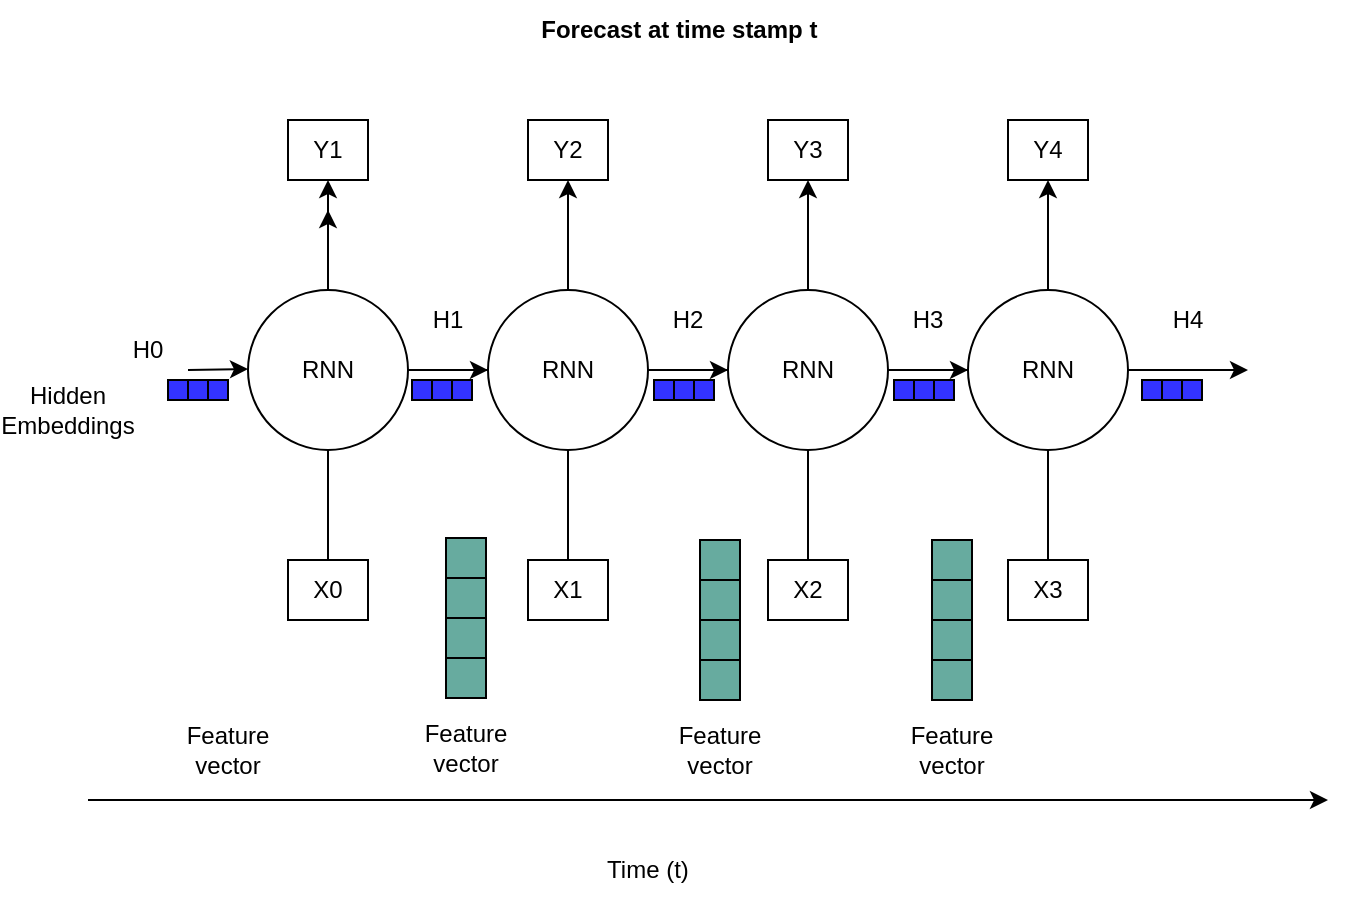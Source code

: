 <mxfile version="24.0.7" type="github">
  <diagram name="Page-1" id="CbihS8RWMfCkyPCEIJT7">
    <mxGraphModel dx="1434" dy="822" grid="1" gridSize="10" guides="1" tooltips="1" connect="1" arrows="1" fold="1" page="1" pageScale="1" pageWidth="827" pageHeight="1169" math="0" shadow="0">
      <root>
        <mxCell id="0" />
        <mxCell id="1" parent="0" />
        <mxCell id="soZgtZPzy2yuuwHxE616-3" value="" style="edgeStyle=orthogonalEdgeStyle;rounded=0;orthogonalLoop=1;jettySize=auto;html=1;fillColor=#3333FF;" edge="1" parent="1" source="soZgtZPzy2yuuwHxE616-1" target="soZgtZPzy2yuuwHxE616-2">
          <mxGeometry relative="1" as="geometry" />
        </mxCell>
        <mxCell id="soZgtZPzy2yuuwHxE616-9" value="" style="edgeStyle=orthogonalEdgeStyle;rounded=0;orthogonalLoop=1;jettySize=auto;html=1;" edge="1" parent="1" source="soZgtZPzy2yuuwHxE616-1">
          <mxGeometry relative="1" as="geometry">
            <mxPoint x="240" y="225" as="targetPoint" />
          </mxGeometry>
        </mxCell>
        <mxCell id="soZgtZPzy2yuuwHxE616-11" value="" style="edgeStyle=orthogonalEdgeStyle;rounded=0;orthogonalLoop=1;jettySize=auto;html=1;" edge="1" parent="1" source="soZgtZPzy2yuuwHxE616-1" target="soZgtZPzy2yuuwHxE616-10">
          <mxGeometry relative="1" as="geometry" />
        </mxCell>
        <mxCell id="soZgtZPzy2yuuwHxE616-1" value="" style="rounded=0;whiteSpace=wrap;html=1;" vertex="1" parent="1">
          <mxGeometry x="220" y="290" width="40" height="30" as="geometry" />
        </mxCell>
        <mxCell id="soZgtZPzy2yuuwHxE616-5" value="" style="edgeStyle=orthogonalEdgeStyle;rounded=0;orthogonalLoop=1;jettySize=auto;html=1;fillColor=#3333FF;" edge="1" parent="1" source="soZgtZPzy2yuuwHxE616-2" target="soZgtZPzy2yuuwHxE616-4">
          <mxGeometry relative="1" as="geometry" />
        </mxCell>
        <mxCell id="soZgtZPzy2yuuwHxE616-13" value="" style="edgeStyle=orthogonalEdgeStyle;rounded=0;orthogonalLoop=1;jettySize=auto;html=1;" edge="1" parent="1" source="soZgtZPzy2yuuwHxE616-2" target="soZgtZPzy2yuuwHxE616-12">
          <mxGeometry relative="1" as="geometry" />
        </mxCell>
        <mxCell id="soZgtZPzy2yuuwHxE616-2" value="" style="rounded=0;whiteSpace=wrap;html=1;" vertex="1" parent="1">
          <mxGeometry x="340" y="290" width="40" height="30" as="geometry" />
        </mxCell>
        <mxCell id="soZgtZPzy2yuuwHxE616-7" value="" style="edgeStyle=orthogonalEdgeStyle;rounded=0;orthogonalLoop=1;jettySize=auto;html=1;fillColor=#3333FF;" edge="1" parent="1" source="soZgtZPzy2yuuwHxE616-4" target="soZgtZPzy2yuuwHxE616-6">
          <mxGeometry relative="1" as="geometry" />
        </mxCell>
        <mxCell id="soZgtZPzy2yuuwHxE616-15" value="" style="edgeStyle=orthogonalEdgeStyle;rounded=0;orthogonalLoop=1;jettySize=auto;html=1;" edge="1" parent="1" source="soZgtZPzy2yuuwHxE616-4" target="soZgtZPzy2yuuwHxE616-14">
          <mxGeometry relative="1" as="geometry" />
        </mxCell>
        <mxCell id="soZgtZPzy2yuuwHxE616-4" value="" style="rounded=0;whiteSpace=wrap;html=1;" vertex="1" parent="1">
          <mxGeometry x="460" y="290" width="40" height="30" as="geometry" />
        </mxCell>
        <mxCell id="soZgtZPzy2yuuwHxE616-17" value="" style="edgeStyle=orthogonalEdgeStyle;rounded=0;orthogonalLoop=1;jettySize=auto;html=1;" edge="1" parent="1" source="soZgtZPzy2yuuwHxE616-6" target="soZgtZPzy2yuuwHxE616-16">
          <mxGeometry relative="1" as="geometry" />
        </mxCell>
        <mxCell id="soZgtZPzy2yuuwHxE616-6" value="" style="rounded=0;whiteSpace=wrap;html=1;" vertex="1" parent="1">
          <mxGeometry x="580" y="290" width="40" height="30" as="geometry" />
        </mxCell>
        <mxCell id="soZgtZPzy2yuuwHxE616-10" value="Y1" style="rounded=0;whiteSpace=wrap;html=1;" vertex="1" parent="1">
          <mxGeometry x="220" y="180" width="40" height="30" as="geometry" />
        </mxCell>
        <mxCell id="soZgtZPzy2yuuwHxE616-12" value="Y2" style="rounded=0;whiteSpace=wrap;html=1;" vertex="1" parent="1">
          <mxGeometry x="340" y="180" width="40" height="30" as="geometry" />
        </mxCell>
        <mxCell id="soZgtZPzy2yuuwHxE616-14" value="Y3" style="rounded=0;whiteSpace=wrap;html=1;" vertex="1" parent="1">
          <mxGeometry x="460" y="180" width="40" height="30" as="geometry" />
        </mxCell>
        <mxCell id="soZgtZPzy2yuuwHxE616-16" value="Y4" style="rounded=0;whiteSpace=wrap;html=1;" vertex="1" parent="1">
          <mxGeometry x="580" y="180" width="40" height="30" as="geometry" />
        </mxCell>
        <mxCell id="soZgtZPzy2yuuwHxE616-27" style="edgeStyle=orthogonalEdgeStyle;rounded=0;orthogonalLoop=1;jettySize=auto;html=1;exitX=0.5;exitY=0;exitDx=0;exitDy=0;entryX=0.5;entryY=1;entryDx=0;entryDy=0;" edge="1" parent="1" source="soZgtZPzy2yuuwHxE616-18" target="soZgtZPzy2yuuwHxE616-1">
          <mxGeometry relative="1" as="geometry" />
        </mxCell>
        <mxCell id="soZgtZPzy2yuuwHxE616-18" value="X0" style="rounded=0;whiteSpace=wrap;html=1;glass=0;" vertex="1" parent="1">
          <mxGeometry x="220" y="400" width="40" height="30" as="geometry" />
        </mxCell>
        <mxCell id="soZgtZPzy2yuuwHxE616-28" style="edgeStyle=orthogonalEdgeStyle;rounded=0;orthogonalLoop=1;jettySize=auto;html=1;exitX=0.5;exitY=0;exitDx=0;exitDy=0;entryX=0.5;entryY=1;entryDx=0;entryDy=0;" edge="1" parent="1" source="soZgtZPzy2yuuwHxE616-20" target="soZgtZPzy2yuuwHxE616-2">
          <mxGeometry relative="1" as="geometry" />
        </mxCell>
        <mxCell id="soZgtZPzy2yuuwHxE616-20" value="X1" style="rounded=0;whiteSpace=wrap;html=1;" vertex="1" parent="1">
          <mxGeometry x="340" y="400" width="40" height="30" as="geometry" />
        </mxCell>
        <mxCell id="soZgtZPzy2yuuwHxE616-29" style="edgeStyle=orthogonalEdgeStyle;rounded=0;orthogonalLoop=1;jettySize=auto;html=1;exitX=0.5;exitY=0;exitDx=0;exitDy=0;entryX=0.5;entryY=1;entryDx=0;entryDy=0;" edge="1" parent="1" source="soZgtZPzy2yuuwHxE616-22" target="soZgtZPzy2yuuwHxE616-4">
          <mxGeometry relative="1" as="geometry" />
        </mxCell>
        <mxCell id="soZgtZPzy2yuuwHxE616-22" value="X2" style="rounded=0;whiteSpace=wrap;html=1;" vertex="1" parent="1">
          <mxGeometry x="460" y="400" width="40" height="30" as="geometry" />
        </mxCell>
        <mxCell id="soZgtZPzy2yuuwHxE616-30" style="edgeStyle=orthogonalEdgeStyle;rounded=0;orthogonalLoop=1;jettySize=auto;html=1;exitX=0.5;exitY=0;exitDx=0;exitDy=0;entryX=0.5;entryY=1;entryDx=0;entryDy=0;" edge="1" parent="1" source="soZgtZPzy2yuuwHxE616-24" target="soZgtZPzy2yuuwHxE616-6">
          <mxGeometry relative="1" as="geometry" />
        </mxCell>
        <mxCell id="soZgtZPzy2yuuwHxE616-24" value="X3" style="rounded=0;whiteSpace=wrap;html=1;" vertex="1" parent="1">
          <mxGeometry x="580" y="400" width="40" height="30" as="geometry" />
        </mxCell>
        <mxCell id="soZgtZPzy2yuuwHxE616-35" style="edgeStyle=orthogonalEdgeStyle;rounded=0;orthogonalLoop=1;jettySize=auto;html=1;exitX=1;exitY=0.5;exitDx=0;exitDy=0;fillColor=#3333FF;" edge="1" parent="1" source="soZgtZPzy2yuuwHxE616-31">
          <mxGeometry relative="1" as="geometry">
            <mxPoint x="320" y="305" as="targetPoint" />
          </mxGeometry>
        </mxCell>
        <mxCell id="soZgtZPzy2yuuwHxE616-31" value="RNN" style="ellipse;whiteSpace=wrap;html=1;aspect=fixed;" vertex="1" parent="1">
          <mxGeometry x="200" y="265" width="80" height="80" as="geometry" />
        </mxCell>
        <mxCell id="soZgtZPzy2yuuwHxE616-36" style="edgeStyle=orthogonalEdgeStyle;rounded=0;orthogonalLoop=1;jettySize=auto;html=1;exitX=1;exitY=0.5;exitDx=0;exitDy=0;entryX=0;entryY=0.5;entryDx=0;entryDy=0;fillColor=#3333FF;" edge="1" parent="1" source="soZgtZPzy2yuuwHxE616-32" target="soZgtZPzy2yuuwHxE616-33">
          <mxGeometry relative="1" as="geometry" />
        </mxCell>
        <mxCell id="soZgtZPzy2yuuwHxE616-32" value="RNN" style="ellipse;whiteSpace=wrap;html=1;aspect=fixed;" vertex="1" parent="1">
          <mxGeometry x="320" y="265" width="80" height="80" as="geometry" />
        </mxCell>
        <mxCell id="soZgtZPzy2yuuwHxE616-37" style="edgeStyle=orthogonalEdgeStyle;rounded=0;orthogonalLoop=1;jettySize=auto;html=1;exitX=1;exitY=0.5;exitDx=0;exitDy=0;fillColor=#3333FF;" edge="1" parent="1" source="soZgtZPzy2yuuwHxE616-33">
          <mxGeometry relative="1" as="geometry">
            <mxPoint x="560" y="305" as="targetPoint" />
          </mxGeometry>
        </mxCell>
        <mxCell id="soZgtZPzy2yuuwHxE616-33" value="RNN" style="ellipse;whiteSpace=wrap;html=1;aspect=fixed;" vertex="1" parent="1">
          <mxGeometry x="440" y="265" width="80" height="80" as="geometry" />
        </mxCell>
        <mxCell id="soZgtZPzy2yuuwHxE616-34" value="RNN" style="ellipse;whiteSpace=wrap;html=1;aspect=fixed;" vertex="1" parent="1">
          <mxGeometry x="560" y="265" width="80" height="80" as="geometry" />
        </mxCell>
        <mxCell id="soZgtZPzy2yuuwHxE616-38" value="" style="endArrow=classic;html=1;rounded=0;exitX=1;exitY=0.5;exitDx=0;exitDy=0;fillColor=#3333FF;" edge="1" parent="1" source="soZgtZPzy2yuuwHxE616-34">
          <mxGeometry width="50" height="50" relative="1" as="geometry">
            <mxPoint x="640" y="310" as="sourcePoint" />
            <mxPoint x="700" y="305" as="targetPoint" />
          </mxGeometry>
        </mxCell>
        <mxCell id="soZgtZPzy2yuuwHxE616-39" value="H1" style="text;html=1;align=center;verticalAlign=middle;whiteSpace=wrap;rounded=0;" vertex="1" parent="1">
          <mxGeometry x="270" y="265" width="60" height="30" as="geometry" />
        </mxCell>
        <mxCell id="soZgtZPzy2yuuwHxE616-40" value="H2" style="text;html=1;align=center;verticalAlign=middle;whiteSpace=wrap;rounded=0;" vertex="1" parent="1">
          <mxGeometry x="390" y="265" width="60" height="30" as="geometry" />
        </mxCell>
        <mxCell id="soZgtZPzy2yuuwHxE616-41" value="H3" style="text;html=1;align=center;verticalAlign=middle;whiteSpace=wrap;rounded=0;" vertex="1" parent="1">
          <mxGeometry x="510" y="265" width="60" height="30" as="geometry" />
        </mxCell>
        <mxCell id="soZgtZPzy2yuuwHxE616-42" value="H4" style="text;html=1;align=center;verticalAlign=middle;whiteSpace=wrap;rounded=0;" vertex="1" parent="1">
          <mxGeometry x="640" y="265" width="60" height="30" as="geometry" />
        </mxCell>
        <mxCell id="soZgtZPzy2yuuwHxE616-43" value="H0" style="text;html=1;align=center;verticalAlign=middle;whiteSpace=wrap;rounded=0;" vertex="1" parent="1">
          <mxGeometry x="120" y="280" width="60" height="30" as="geometry" />
        </mxCell>
        <mxCell id="soZgtZPzy2yuuwHxE616-44" value="" style="endArrow=classic;html=1;rounded=0;fillColor=#3333FF;" edge="1" parent="1">
          <mxGeometry width="50" height="50" relative="1" as="geometry">
            <mxPoint x="170" y="305" as="sourcePoint" />
            <mxPoint x="200" y="304.5" as="targetPoint" />
          </mxGeometry>
        </mxCell>
        <mxCell id="soZgtZPzy2yuuwHxE616-46" value="" style="endArrow=classic;html=1;rounded=0;" edge="1" parent="1">
          <mxGeometry width="50" height="50" relative="1" as="geometry">
            <mxPoint x="120" y="520" as="sourcePoint" />
            <mxPoint x="740" y="520" as="targetPoint" />
          </mxGeometry>
        </mxCell>
        <mxCell id="soZgtZPzy2yuuwHxE616-47" value="Time (t)" style="text;html=1;align=center;verticalAlign=middle;whiteSpace=wrap;rounded=0;" vertex="1" parent="1">
          <mxGeometry x="370" y="540" width="60" height="30" as="geometry" />
        </mxCell>
        <mxCell id="soZgtZPzy2yuuwHxE616-48" value="&lt;b&gt;&amp;nbsp;Forecast at time stamp t&lt;/b&gt;" style="text;html=1;align=center;verticalAlign=middle;whiteSpace=wrap;rounded=0;" vertex="1" parent="1">
          <mxGeometry x="324" y="120" width="180" height="30" as="geometry" />
        </mxCell>
        <mxCell id="soZgtZPzy2yuuwHxE616-56" value="Feature vector" style="text;html=1;align=center;verticalAlign=middle;whiteSpace=wrap;rounded=0;" vertex="1" parent="1">
          <mxGeometry x="160" y="480" width="60" height="30" as="geometry" />
        </mxCell>
        <mxCell id="soZgtZPzy2yuuwHxE616-58" value="" style="whiteSpace=wrap;html=1;aspect=fixed;fillColor=#67AB9F;" vertex="1" parent="1">
          <mxGeometry x="299" y="389" width="20" height="20" as="geometry" />
        </mxCell>
        <mxCell id="soZgtZPzy2yuuwHxE616-59" value="" style="whiteSpace=wrap;html=1;aspect=fixed;fillColor=#67AB9F;" vertex="1" parent="1">
          <mxGeometry x="299" y="409" width="20" height="20" as="geometry" />
        </mxCell>
        <mxCell id="soZgtZPzy2yuuwHxE616-60" value="" style="whiteSpace=wrap;html=1;aspect=fixed;fillColor=#67AB9F;" vertex="1" parent="1">
          <mxGeometry x="299" y="429" width="20" height="20" as="geometry" />
        </mxCell>
        <mxCell id="soZgtZPzy2yuuwHxE616-61" value="" style="whiteSpace=wrap;html=1;aspect=fixed;fillColor=#67AB9F;" vertex="1" parent="1">
          <mxGeometry x="299" y="449" width="20" height="20" as="geometry" />
        </mxCell>
        <mxCell id="soZgtZPzy2yuuwHxE616-62" value="Feature vector" style="text;html=1;align=center;verticalAlign=middle;whiteSpace=wrap;rounded=0;" vertex="1" parent="1">
          <mxGeometry x="279" y="479" width="60" height="30" as="geometry" />
        </mxCell>
        <mxCell id="soZgtZPzy2yuuwHxE616-63" value="" style="whiteSpace=wrap;html=1;aspect=fixed;fillColor=#67AB9F;" vertex="1" parent="1">
          <mxGeometry x="426" y="390" width="20" height="20" as="geometry" />
        </mxCell>
        <mxCell id="soZgtZPzy2yuuwHxE616-64" value="" style="whiteSpace=wrap;html=1;aspect=fixed;fillColor=#67AB9F;" vertex="1" parent="1">
          <mxGeometry x="426" y="410" width="20" height="20" as="geometry" />
        </mxCell>
        <mxCell id="soZgtZPzy2yuuwHxE616-65" value="" style="whiteSpace=wrap;html=1;aspect=fixed;fillColor=#67AB9F;" vertex="1" parent="1">
          <mxGeometry x="426" y="430" width="20" height="20" as="geometry" />
        </mxCell>
        <mxCell id="soZgtZPzy2yuuwHxE616-66" value="" style="whiteSpace=wrap;html=1;aspect=fixed;fillColor=#67AB9F;" vertex="1" parent="1">
          <mxGeometry x="426" y="450" width="20" height="20" as="geometry" />
        </mxCell>
        <mxCell id="soZgtZPzy2yuuwHxE616-67" value="Feature vector" style="text;html=1;align=center;verticalAlign=middle;whiteSpace=wrap;rounded=0;" vertex="1" parent="1">
          <mxGeometry x="406" y="480" width="60" height="30" as="geometry" />
        </mxCell>
        <mxCell id="soZgtZPzy2yuuwHxE616-68" value="" style="whiteSpace=wrap;html=1;aspect=fixed;fillColor=#67AB9F;" vertex="1" parent="1">
          <mxGeometry x="542" y="390" width="20" height="20" as="geometry" />
        </mxCell>
        <mxCell id="soZgtZPzy2yuuwHxE616-69" value="" style="whiteSpace=wrap;html=1;aspect=fixed;fillColor=#67AB9F;" vertex="1" parent="1">
          <mxGeometry x="542" y="410" width="20" height="20" as="geometry" />
        </mxCell>
        <mxCell id="soZgtZPzy2yuuwHxE616-70" value="" style="whiteSpace=wrap;html=1;aspect=fixed;fillColor=#67AB9F;" vertex="1" parent="1">
          <mxGeometry x="542" y="430" width="20" height="20" as="geometry" />
        </mxCell>
        <mxCell id="soZgtZPzy2yuuwHxE616-71" value="" style="whiteSpace=wrap;html=1;aspect=fixed;fillColor=#67AB9F;" vertex="1" parent="1">
          <mxGeometry x="542" y="450" width="20" height="20" as="geometry" />
        </mxCell>
        <mxCell id="soZgtZPzy2yuuwHxE616-72" value="Feature vector" style="text;html=1;align=center;verticalAlign=middle;whiteSpace=wrap;rounded=0;" vertex="1" parent="1">
          <mxGeometry x="522" y="480" width="60" height="30" as="geometry" />
        </mxCell>
        <mxCell id="soZgtZPzy2yuuwHxE616-76" value="" style="group;fillColor=#3333FF;" vertex="1" connectable="0" parent="1">
          <mxGeometry x="160" y="310" width="30" height="10" as="geometry" />
        </mxCell>
        <mxCell id="soZgtZPzy2yuuwHxE616-73" value="" style="whiteSpace=wrap;html=1;aspect=fixed;fillColor=#3333FF;" vertex="1" parent="soZgtZPzy2yuuwHxE616-76">
          <mxGeometry width="10" height="10" as="geometry" />
        </mxCell>
        <mxCell id="soZgtZPzy2yuuwHxE616-74" value="" style="whiteSpace=wrap;html=1;aspect=fixed;fillColor=#3333FF;" vertex="1" parent="soZgtZPzy2yuuwHxE616-76">
          <mxGeometry x="10" width="10" height="10" as="geometry" />
        </mxCell>
        <mxCell id="soZgtZPzy2yuuwHxE616-75" value="" style="whiteSpace=wrap;html=1;aspect=fixed;fillColor=#3333FF;" vertex="1" parent="soZgtZPzy2yuuwHxE616-76">
          <mxGeometry x="20" width="10" height="10" as="geometry" />
        </mxCell>
        <mxCell id="soZgtZPzy2yuuwHxE616-77" value="" style="group;fillColor=#3333FF;" vertex="1" connectable="0" parent="1">
          <mxGeometry x="282" y="310" width="30" height="10" as="geometry" />
        </mxCell>
        <mxCell id="soZgtZPzy2yuuwHxE616-78" value="" style="whiteSpace=wrap;html=1;aspect=fixed;fillColor=#3333FF;" vertex="1" parent="soZgtZPzy2yuuwHxE616-77">
          <mxGeometry width="10" height="10" as="geometry" />
        </mxCell>
        <mxCell id="soZgtZPzy2yuuwHxE616-79" value="" style="whiteSpace=wrap;html=1;aspect=fixed;fillColor=#3333FF;" vertex="1" parent="soZgtZPzy2yuuwHxE616-77">
          <mxGeometry x="10" width="10" height="10" as="geometry" />
        </mxCell>
        <mxCell id="soZgtZPzy2yuuwHxE616-80" value="" style="whiteSpace=wrap;html=1;aspect=fixed;fillColor=#3333FF;" vertex="1" parent="soZgtZPzy2yuuwHxE616-77">
          <mxGeometry x="20" width="10" height="10" as="geometry" />
        </mxCell>
        <mxCell id="soZgtZPzy2yuuwHxE616-83" value="" style="group;fillColor=#3333FF;" vertex="1" connectable="0" parent="1">
          <mxGeometry x="403" y="310" width="30" height="10" as="geometry" />
        </mxCell>
        <mxCell id="soZgtZPzy2yuuwHxE616-84" value="" style="whiteSpace=wrap;html=1;aspect=fixed;fillColor=#3333FF;" vertex="1" parent="soZgtZPzy2yuuwHxE616-83">
          <mxGeometry width="10" height="10" as="geometry" />
        </mxCell>
        <mxCell id="soZgtZPzy2yuuwHxE616-85" value="" style="whiteSpace=wrap;html=1;aspect=fixed;fillColor=#3333FF;" vertex="1" parent="soZgtZPzy2yuuwHxE616-83">
          <mxGeometry x="10" width="10" height="10" as="geometry" />
        </mxCell>
        <mxCell id="soZgtZPzy2yuuwHxE616-86" value="" style="whiteSpace=wrap;html=1;aspect=fixed;fillColor=#3333FF;" vertex="1" parent="soZgtZPzy2yuuwHxE616-83">
          <mxGeometry x="20" width="10" height="10" as="geometry" />
        </mxCell>
        <mxCell id="soZgtZPzy2yuuwHxE616-87" value="" style="group;fillColor=#3333FF;" vertex="1" connectable="0" parent="1">
          <mxGeometry x="523" y="310" width="30" height="10" as="geometry" />
        </mxCell>
        <mxCell id="soZgtZPzy2yuuwHxE616-88" value="" style="whiteSpace=wrap;html=1;aspect=fixed;fillColor=#3333FF;" vertex="1" parent="soZgtZPzy2yuuwHxE616-87">
          <mxGeometry width="10" height="10" as="geometry" />
        </mxCell>
        <mxCell id="soZgtZPzy2yuuwHxE616-89" value="" style="whiteSpace=wrap;html=1;aspect=fixed;fillColor=#3333FF;" vertex="1" parent="soZgtZPzy2yuuwHxE616-87">
          <mxGeometry x="10" width="10" height="10" as="geometry" />
        </mxCell>
        <mxCell id="soZgtZPzy2yuuwHxE616-90" value="" style="whiteSpace=wrap;html=1;aspect=fixed;fillColor=#3333FF;" vertex="1" parent="soZgtZPzy2yuuwHxE616-87">
          <mxGeometry x="20" width="10" height="10" as="geometry" />
        </mxCell>
        <mxCell id="soZgtZPzy2yuuwHxE616-91" value="" style="group;fillColor=#3333FF;" vertex="1" connectable="0" parent="1">
          <mxGeometry x="647" y="310" width="30" height="10" as="geometry" />
        </mxCell>
        <mxCell id="soZgtZPzy2yuuwHxE616-92" value="" style="whiteSpace=wrap;html=1;aspect=fixed;fillColor=#3333FF;" vertex="1" parent="soZgtZPzy2yuuwHxE616-91">
          <mxGeometry width="10" height="10" as="geometry" />
        </mxCell>
        <mxCell id="soZgtZPzy2yuuwHxE616-93" value="" style="whiteSpace=wrap;html=1;aspect=fixed;fillColor=#3333FF;" vertex="1" parent="soZgtZPzy2yuuwHxE616-91">
          <mxGeometry x="10" width="10" height="10" as="geometry" />
        </mxCell>
        <mxCell id="soZgtZPzy2yuuwHxE616-94" value="" style="whiteSpace=wrap;html=1;aspect=fixed;fillColor=#3333FF;" vertex="1" parent="soZgtZPzy2yuuwHxE616-91">
          <mxGeometry x="20" width="10" height="10" as="geometry" />
        </mxCell>
        <mxCell id="soZgtZPzy2yuuwHxE616-95" value="Hidden Embeddings" style="text;html=1;align=center;verticalAlign=middle;whiteSpace=wrap;rounded=0;" vertex="1" parent="1">
          <mxGeometry x="80" y="310" width="60" height="30" as="geometry" />
        </mxCell>
      </root>
    </mxGraphModel>
  </diagram>
</mxfile>
